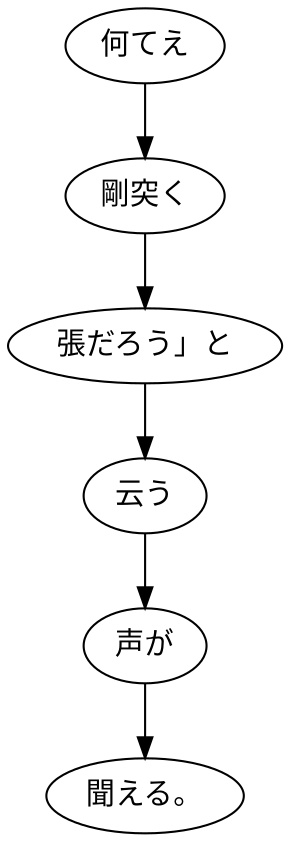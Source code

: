digraph graph2003 {
	node0 [label="何てえ"];
	node1 [label="剛突く"];
	node2 [label="張だろう」と"];
	node3 [label="云う"];
	node4 [label="声が"];
	node5 [label="聞える。"];
	node0 -> node1;
	node1 -> node2;
	node2 -> node3;
	node3 -> node4;
	node4 -> node5;
}
